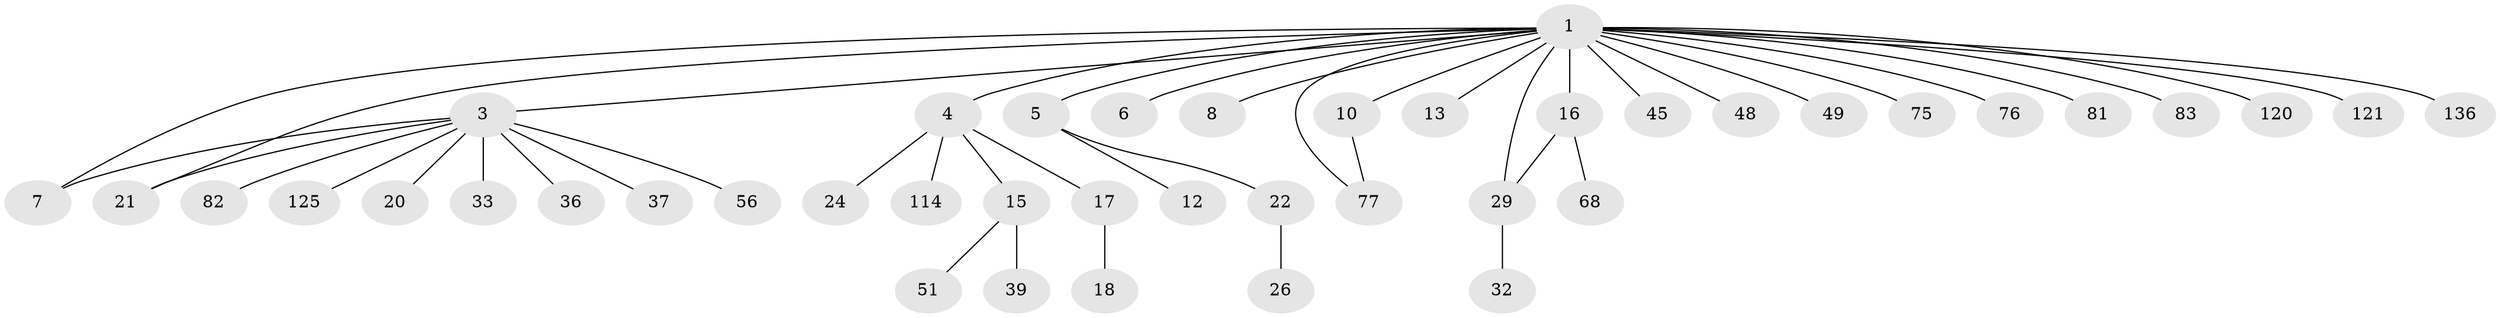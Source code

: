 // original degree distribution, {30: 0.007142857142857143, 8: 0.02142857142857143, 11: 0.007142857142857143, 5: 0.03571428571428571, 4: 0.04285714285714286, 1: 0.6, 2: 0.16428571428571428, 3: 0.10714285714285714, 7: 0.007142857142857143, 6: 0.007142857142857143}
// Generated by graph-tools (version 1.1) at 2025/18/03/04/25 18:18:09]
// undirected, 42 vertices, 45 edges
graph export_dot {
graph [start="1"]
  node [color=gray90,style=filled];
  1 [super="+2+43+14+25+9+30+50+52+42+11+19+44+63+35+116+134+87+97+139+106"];
  3;
  4;
  5 [super="+74"];
  6;
  7 [super="+78+54+72"];
  8 [super="+129"];
  10 [super="+57+115"];
  12 [super="+88+64"];
  13;
  15 [super="+28+86+140"];
  16 [super="+94+84+85+41+27"];
  17;
  18;
  20;
  21 [super="+69+31+47"];
  22 [super="+67+34"];
  24;
  26 [super="+99"];
  29 [super="+59+70"];
  32;
  33;
  36;
  37;
  39 [super="+117+46"];
  45 [super="+55"];
  48;
  49;
  51;
  56;
  68;
  75 [super="+131+105"];
  76;
  77 [super="+96"];
  81;
  82 [super="+93"];
  83;
  114;
  120;
  121 [super="+133"];
  125 [super="+126"];
  136;
  1 -- 3 [weight=2];
  1 -- 6;
  1 -- 8;
  1 -- 10;
  1 -- 16 [weight=4];
  1 -- 21;
  1 -- 45;
  1 -- 49;
  1 -- 81;
  1 -- 4;
  1 -- 5 [weight=2];
  1 -- 136;
  1 -- 13;
  1 -- 83;
  1 -- 29;
  1 -- 121;
  1 -- 120;
  1 -- 75;
  1 -- 48;
  1 -- 76;
  1 -- 77;
  1 -- 7;
  3 -- 7;
  3 -- 20;
  3 -- 33;
  3 -- 36;
  3 -- 37;
  3 -- 56;
  3 -- 82;
  3 -- 125;
  3 -- 21;
  4 -- 15;
  4 -- 17;
  4 -- 24;
  4 -- 114;
  5 -- 12;
  5 -- 22;
  10 -- 77;
  15 -- 51;
  15 -- 39;
  16 -- 29;
  16 -- 68;
  17 -- 18;
  22 -- 26;
  29 -- 32;
}
